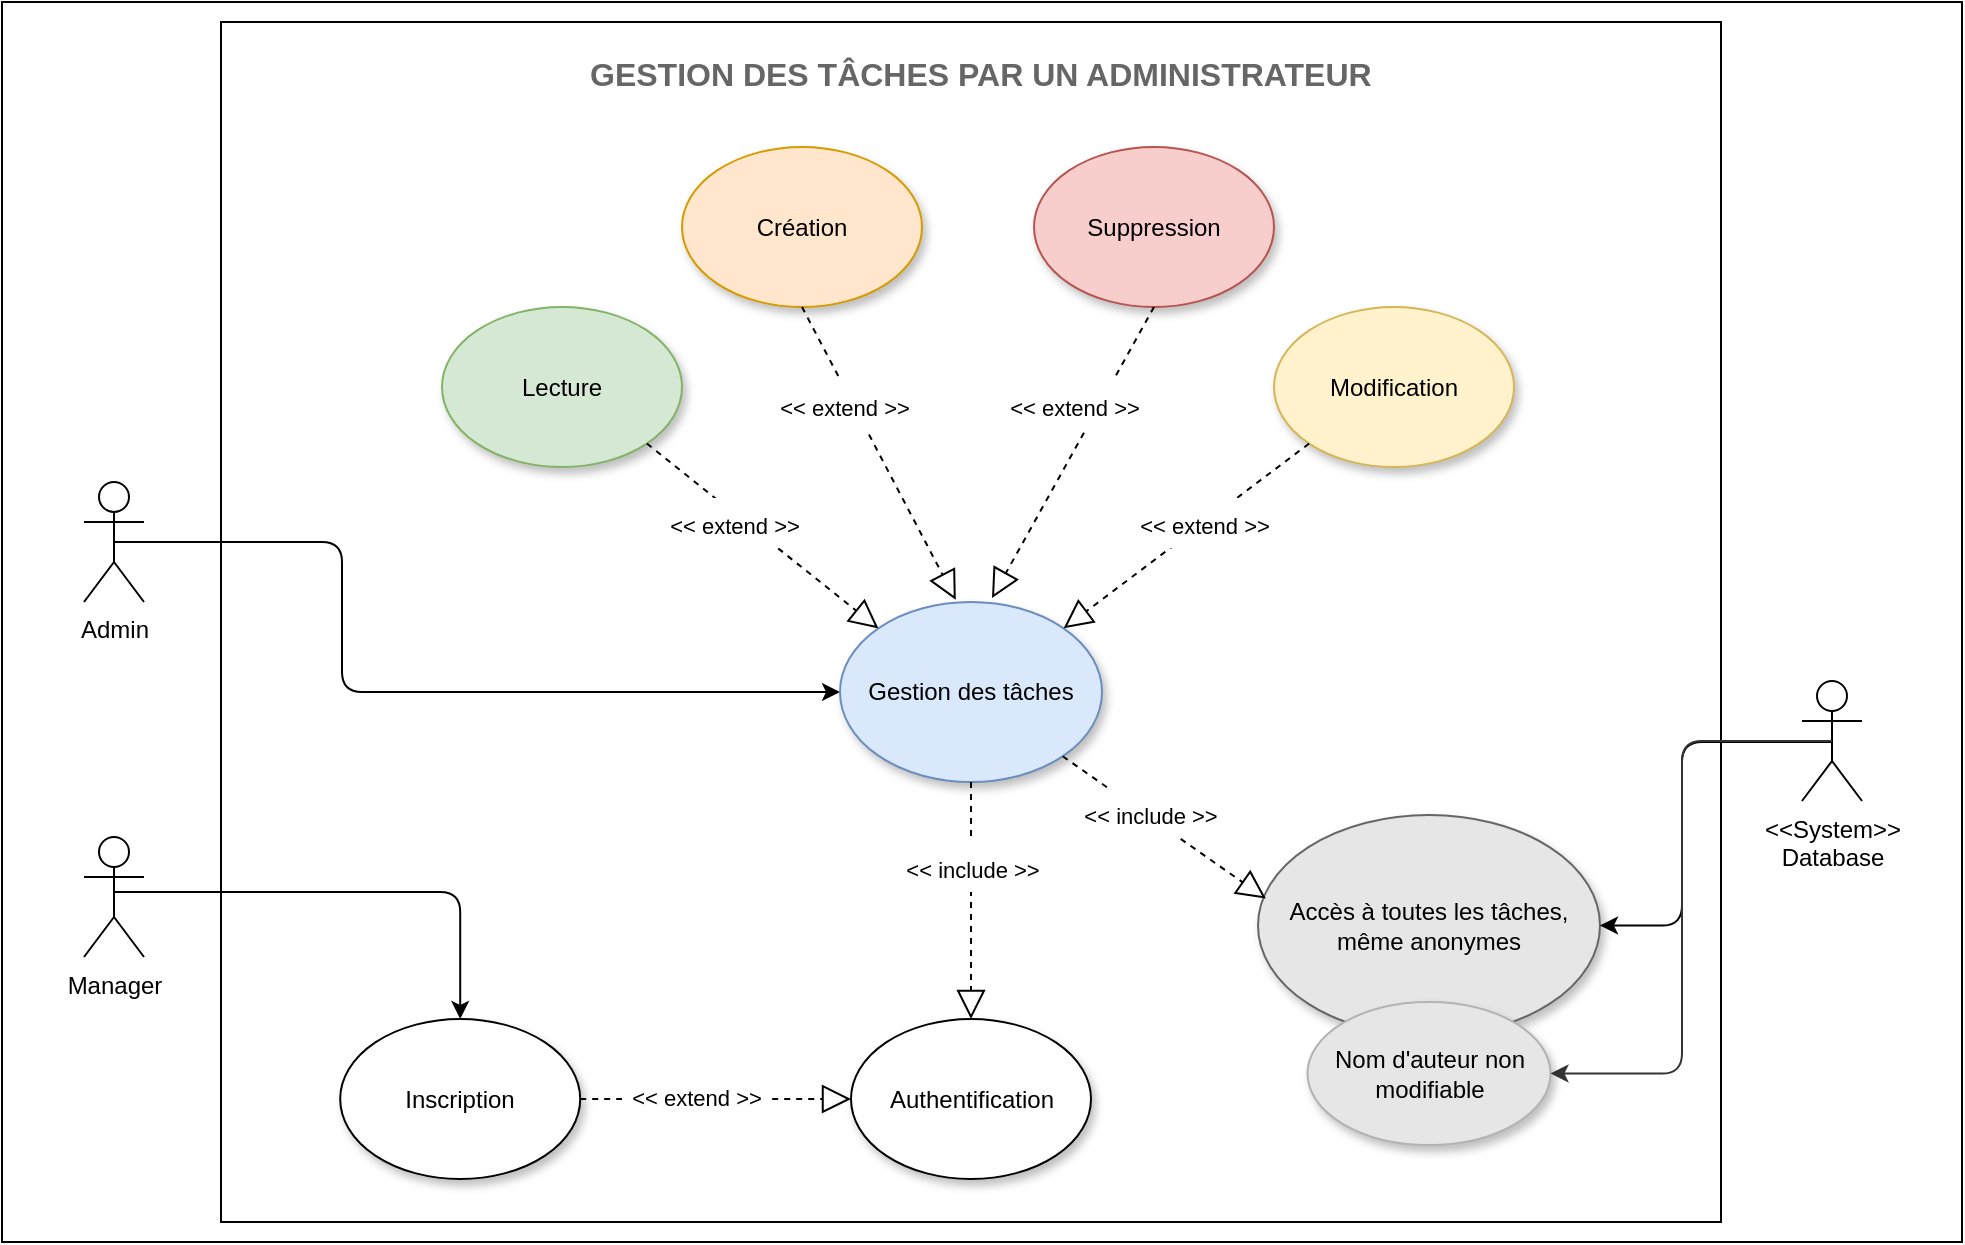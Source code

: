 <mxfile version="14.4.9" type="device" pages="3"><diagram id="VH_ox0vTG5aYY0R1LAW1" name="Page-1"><mxGraphModel dx="1088" dy="1764" grid="1" gridSize="10" guides="1" tooltips="1" connect="1" arrows="1" fold="1" page="1" pageScale="1" pageWidth="827" pageHeight="1169" math="0" shadow="0"><root><mxCell id="0"/><mxCell id="1" parent="0"/><mxCell id="WG0vmA7GrmN-rocCWLWq-1" value="" style="rounded=0;whiteSpace=wrap;html=1;fillColor=none;" parent="1" vertex="1"><mxGeometry x="230" y="-210" width="980" height="620" as="geometry"/></mxCell><mxCell id="WG0vmA7GrmN-rocCWLWq-2" value="" style="shape=folder;fontStyle=1;spacingTop=10;tabWidth=40;tabHeight=0;tabPosition=left;html=1;" parent="1" vertex="1"><mxGeometry x="339.5" y="-200" width="750" height="600" as="geometry"/></mxCell><mxCell id="WG0vmA7GrmN-rocCWLWq-3" style="edgeStyle=orthogonalEdgeStyle;rounded=1;orthogonalLoop=1;jettySize=auto;html=1;exitX=0.5;exitY=0.5;exitDx=0;exitDy=0;exitPerimeter=0;shadow=0;" parent="1" source="WG0vmA7GrmN-rocCWLWq-4" target="WG0vmA7GrmN-rocCWLWq-8" edge="1"><mxGeometry relative="1" as="geometry"><Array as="points"><mxPoint x="400" y="60"/><mxPoint x="400" y="135"/></Array></mxGeometry></mxCell><mxCell id="WG0vmA7GrmN-rocCWLWq-4" value="Admin" style="shape=umlActor;verticalLabelPosition=bottom;verticalAlign=top;html=1;" parent="1" vertex="1"><mxGeometry x="271" y="30" width="30" height="60" as="geometry"/></mxCell><mxCell id="WG0vmA7GrmN-rocCWLWq-5" value="Création" style="ellipse;whiteSpace=wrap;html=1;fillColor=#ffe6cc;strokeColor=#d79b00;shadow=1;" parent="1" vertex="1"><mxGeometry x="570" y="-137.5" width="120" height="80" as="geometry"/></mxCell><mxCell id="WG0vmA7GrmN-rocCWLWq-7" value="&lt;font color=&quot;#666666&quot;&gt;&lt;span style=&quot;font-size: 16px&quot;&gt;&lt;b&gt;GESTION DES TÂCHES PAR UN ADMINISTRATEUR&lt;/b&gt;&lt;/span&gt;&lt;/font&gt;" style="text;html=1;align=left;" parent="1" vertex="1"><mxGeometry x="522.28" y="-190" width="395.45" height="30" as="geometry"/></mxCell><mxCell id="WG0vmA7GrmN-rocCWLWq-8" value="Gestion des tâches" style="ellipse;whiteSpace=wrap;html=1;fillColor=#dae8fc;strokeColor=#6c8ebf;shadow=1;" parent="1" vertex="1"><mxGeometry x="649" y="90" width="131" height="90" as="geometry"/></mxCell><mxCell id="WG0vmA7GrmN-rocCWLWq-10" value="Suppression" style="ellipse;whiteSpace=wrap;html=1;shadow=1;fillColor=#f8cecc;strokeColor=#b85450;" parent="1" vertex="1"><mxGeometry x="746" y="-137.5" width="120" height="80" as="geometry"/></mxCell><mxCell id="WG0vmA7GrmN-rocCWLWq-13" value="" style="endArrow=block;dashed=1;endFill=0;endSize=12;html=1;exitX=0.5;exitY=1;exitDx=0;exitDy=0;" parent="1" source="WG0vmA7GrmN-rocCWLWq-10" edge="1"><mxGeometry width="160" relative="1" as="geometry"><mxPoint x="709" y="90" as="sourcePoint"/><mxPoint x="725" y="88" as="targetPoint"/><Array as="points"/></mxGeometry></mxCell><mxCell id="WG0vmA7GrmN-rocCWLWq-14" value="" style="endArrow=block;dashed=1;endFill=0;endSize=12;html=1;exitX=0.5;exitY=1;exitDx=0;exitDy=0;entryX=0.442;entryY=-0.012;entryDx=0;entryDy=0;entryPerimeter=0;" parent="1" source="WG0vmA7GrmN-rocCWLWq-5" target="WG0vmA7GrmN-rocCWLWq-8" edge="1"><mxGeometry width="160" relative="1" as="geometry"><mxPoint x="837.574" y="3.284" as="sourcePoint"/><mxPoint x="687" y="91" as="targetPoint"/><Array as="points"/></mxGeometry></mxCell><mxCell id="WG0vmA7GrmN-rocCWLWq-17" value="&lt;font style=&quot;font-size: 11px&quot;&gt;&amp;lt;&amp;lt; extend &amp;gt;&amp;gt;&lt;/font&gt;" style="text;html=1;align=center;fillColor=#ffffff;" parent="1" vertex="1"><mxGeometry x="606" y="-21" width="90" height="25" as="geometry"/></mxCell><mxCell id="WG0vmA7GrmN-rocCWLWq-18" value="Inscription" style="ellipse;whiteSpace=wrap;html=1;shadow=1;" parent="1" vertex="1"><mxGeometry x="399.1" y="298.5" width="120" height="80" as="geometry"/></mxCell><mxCell id="WG0vmA7GrmN-rocCWLWq-19" value="" style="endArrow=block;dashed=1;endFill=0;endSize=12;html=1;exitX=0.5;exitY=1;exitDx=0;exitDy=0;entryX=0.5;entryY=0;entryDx=0;entryDy=0;" parent="1" source="WG0vmA7GrmN-rocCWLWq-8" target="lj6DxXYrxHW-u3DZiMIi-6" edge="1"><mxGeometry width="160" relative="1" as="geometry"><mxPoint x="719" y="310" as="sourcePoint"/><mxPoint x="719" y="180" as="targetPoint"/></mxGeometry></mxCell><mxCell id="lj6DxXYrxHW-u3DZiMIi-1" value="Lecture" style="ellipse;whiteSpace=wrap;html=1;shadow=1;fillColor=#d5e8d4;strokeColor=#82b366;" parent="1" vertex="1"><mxGeometry x="450" y="-57.5" width="120" height="80" as="geometry"/></mxCell><mxCell id="lj6DxXYrxHW-u3DZiMIi-2" value="" style="endArrow=block;dashed=1;endFill=0;endSize=12;html=1;exitX=1;exitY=1;exitDx=0;exitDy=0;entryX=0;entryY=0;entryDx=0;entryDy=0;" parent="1" source="lj6DxXYrxHW-u3DZiMIi-1" target="WG0vmA7GrmN-rocCWLWq-8" edge="1"><mxGeometry width="160" relative="1" as="geometry"><mxPoint x="719" y="-60" as="sourcePoint"/><mxPoint x="719" y="100" as="targetPoint"/><Array as="points"/></mxGeometry></mxCell><mxCell id="lj6DxXYrxHW-u3DZiMIi-3" value="&lt;font style=&quot;font-size: 11px&quot;&gt;&amp;lt;&amp;lt; extend &amp;gt;&amp;gt;&lt;/font&gt;" style="text;html=1;align=center;fillColor=#ffffff;" parent="1" vertex="1"><mxGeometry x="551" y="38" width="90" height="25" as="geometry"/></mxCell><mxCell id="lj6DxXYrxHW-u3DZiMIi-4" value="&lt;font style=&quot;font-size: 11px&quot;&gt;&amp;lt;&amp;lt; include &amp;gt;&amp;gt;&lt;/font&gt;" style="text;html=1;align=center;fillColor=#ffffff;" parent="1" vertex="1"><mxGeometry x="670" y="210" width="90" height="25" as="geometry"/></mxCell><mxCell id="lj6DxXYrxHW-u3DZiMIi-6" value="Authentification" style="ellipse;whiteSpace=wrap;html=1;shadow=1;" parent="1" vertex="1"><mxGeometry x="654.5" y="298.5" width="120" height="80" as="geometry"/></mxCell><mxCell id="lj6DxXYrxHW-u3DZiMIi-12" value="" style="endArrow=block;dashed=1;endFill=0;endSize=12;html=1;exitX=1;exitY=0.5;exitDx=0;exitDy=0;entryX=0;entryY=0.5;entryDx=0;entryDy=0;" parent="1" source="WG0vmA7GrmN-rocCWLWq-18" target="lj6DxXYrxHW-u3DZiMIi-6" edge="1"><mxGeometry width="160" relative="1" as="geometry"><mxPoint x="960" y="173.54" as="sourcePoint"/><mxPoint x="842.426" y="321.716" as="targetPoint"/></mxGeometry></mxCell><mxCell id="lj6DxXYrxHW-u3DZiMIi-13" value="&lt;font style=&quot;font-size: 11px&quot;&gt;&amp;lt;&amp;lt; extend &amp;gt;&amp;gt;&lt;/font&gt;" style="text;html=1;align=center;fillColor=#ffffff;" parent="1" vertex="1"><mxGeometry x="540" y="324" width="74" height="25" as="geometry"/></mxCell><mxCell id="lj6DxXYrxHW-u3DZiMIi-15" value="Modification" style="ellipse;whiteSpace=wrap;html=1;fillColor=#fff2cc;strokeColor=#d6b656;shadow=1;" parent="1" vertex="1"><mxGeometry x="866" y="-57.5" width="120" height="80" as="geometry"/></mxCell><mxCell id="lj6DxXYrxHW-u3DZiMIi-16" value="" style="endArrow=block;dashed=1;endFill=0;endSize=12;html=1;exitX=0;exitY=1;exitDx=0;exitDy=0;entryX=1;entryY=0;entryDx=0;entryDy=0;startSize=6;" parent="1" source="lj6DxXYrxHW-u3DZiMIi-15" target="WG0vmA7GrmN-rocCWLWq-8" edge="1"><mxGeometry width="160" relative="1" as="geometry"><mxPoint x="640" y="-47.5" as="sourcePoint"/><mxPoint x="709" y="90" as="targetPoint"/><Array as="points"/></mxGeometry></mxCell><mxCell id="lj6DxXYrxHW-u3DZiMIi-17" value="&lt;font style=&quot;font-size: 11px&quot;&gt;&amp;lt;&amp;lt; extend &amp;gt;&amp;gt;&lt;/font&gt;" style="text;html=1;align=center;fillColor=#ffffff;" parent="1" vertex="1"><mxGeometry x="786" y="38" width="90" height="25" as="geometry"/></mxCell><mxCell id="WG0vmA7GrmN-rocCWLWq-16" value="&lt;font style=&quot;font-size: 11px&quot;&gt;&amp;lt;&amp;lt; extend &amp;gt;&amp;gt;&lt;/font&gt;" style="text;html=1;align=center;fillColor=#ffffff;" parent="1" vertex="1"><mxGeometry x="721" y="-21" width="90" height="25" as="geometry"/></mxCell><mxCell id="iGPnYd8K7_61sHBMlRPm-2" value="Accès à toutes les tâches, même anonymes" style="ellipse;whiteSpace=wrap;html=1;shadow=1;fillColor=#E6E6E6;strokeColor=#666666;" parent="1" vertex="1"><mxGeometry x="858" y="196.5" width="171" height="110.5" as="geometry"/></mxCell><mxCell id="iGPnYd8K7_61sHBMlRPm-5" value="&amp;lt;&amp;lt;System&amp;gt;&amp;gt;&lt;br&gt;Database" style="shape=umlActor;verticalLabelPosition=bottom;verticalAlign=top;html=1;" parent="1" vertex="1"><mxGeometry x="1130" y="129.5" width="30" height="60" as="geometry"/></mxCell><mxCell id="iGPnYd8K7_61sHBMlRPm-8" value="" style="endArrow=block;dashed=1;endFill=0;endSize=12;html=1;entryX=0.023;entryY=0.378;entryDx=0;entryDy=0;entryPerimeter=0;" parent="1" source="WG0vmA7GrmN-rocCWLWq-8" target="iGPnYd8K7_61sHBMlRPm-2" edge="1"><mxGeometry width="160" relative="1" as="geometry"><mxPoint x="724.5" y="190" as="sourcePoint"/><mxPoint x="724.5" y="308.5" as="targetPoint"/></mxGeometry></mxCell><mxCell id="iGPnYd8K7_61sHBMlRPm-4" value="&lt;font style=&quot;font-size: 11px&quot;&gt;&amp;lt;&amp;lt; include &amp;gt;&amp;gt;&lt;/font&gt;" style="text;html=1;align=center;fillColor=#ffffff;" parent="1" vertex="1"><mxGeometry x="772" y="183" width="64" height="25" as="geometry"/></mxCell><mxCell id="iGPnYd8K7_61sHBMlRPm-12" style="edgeStyle=orthogonalEdgeStyle;rounded=1;orthogonalLoop=1;jettySize=auto;html=1;exitX=0.5;exitY=0.5;exitDx=0;exitDy=0;exitPerimeter=0;shadow=0;entryX=1;entryY=0.5;entryDx=0;entryDy=0;" parent="1" target="iGPnYd8K7_61sHBMlRPm-2" edge="1"><mxGeometry relative="1" as="geometry"><Array as="points"><mxPoint x="1070" y="160"/><mxPoint x="1070" y="252"/></Array><mxPoint x="1145" y="160" as="sourcePoint"/><mxPoint x="1031" y="310" as="targetPoint"/></mxGeometry></mxCell><mxCell id="iGPnYd8K7_61sHBMlRPm-19" value="Manager" style="shape=umlActor;verticalLabelPosition=bottom;verticalAlign=top;html=1;" parent="1" vertex="1"><mxGeometry x="271" y="207.5" width="30" height="60" as="geometry"/></mxCell><mxCell id="iGPnYd8K7_61sHBMlRPm-20" style="edgeStyle=orthogonalEdgeStyle;rounded=1;orthogonalLoop=1;jettySize=auto;html=1;exitX=0.5;exitY=0.5;exitDx=0;exitDy=0;exitPerimeter=0;shadow=0;entryX=0.5;entryY=0;entryDx=0;entryDy=0;" parent="1" target="WG0vmA7GrmN-rocCWLWq-18" edge="1"><mxGeometry relative="1" as="geometry"><Array as="points"><mxPoint x="459" y="235"/></Array><mxPoint x="286" y="235" as="sourcePoint"/><mxPoint x="649" y="310" as="targetPoint"/></mxGeometry></mxCell><mxCell id="iGPnYd8K7_61sHBMlRPm-21" value="Nom d'auteur non modifiable" style="ellipse;whiteSpace=wrap;html=1;shadow=1;fillColor=#E6E6E6;strokeColor=#B3B3B3;" parent="1" vertex="1"><mxGeometry x="882.75" y="290" width="121.5" height="71.5" as="geometry"/></mxCell><mxCell id="iGPnYd8K7_61sHBMlRPm-22" style="edgeStyle=orthogonalEdgeStyle;rounded=1;orthogonalLoop=1;jettySize=auto;html=1;shadow=0;entryX=1;entryY=0.5;entryDx=0;entryDy=0;strokeColor=#333333;exitX=0.5;exitY=0.5;exitDx=0;exitDy=0;exitPerimeter=0;fontColor=#999999;" parent="1" source="iGPnYd8K7_61sHBMlRPm-5" target="iGPnYd8K7_61sHBMlRPm-21" edge="1"><mxGeometry relative="1" as="geometry"><Array as="points"><mxPoint x="1070" y="160"/><mxPoint x="1070" y="326"/></Array><mxPoint x="1155" y="169.5" as="sourcePoint"/><mxPoint x="1004" y="157.5" as="targetPoint"/></mxGeometry></mxCell></root></mxGraphModel></diagram><diagram name="Livraison d'une commande" id="w-QYUiCodnrglj6sB1-8"><mxGraphModel dx="3485" dy="1910" grid="1" gridSize="10" guides="1" tooltips="1" connect="1" arrows="1" fold="1" page="1" pageScale="1" pageWidth="1654" pageHeight="2336" math="0" shadow="0"><root><mxCell id="6cDjXTNqXEqVuaz6WDZV-0"/><mxCell id="6cDjXTNqXEqVuaz6WDZV-1" parent="6cDjXTNqXEqVuaz6WDZV-0"/><mxCell id="MOrpgFzgNn9ORwq8JFCb-0" value="" style="whiteSpace=wrap;html=1;" vertex="1" parent="6cDjXTNqXEqVuaz6WDZV-1"><mxGeometry x="110" y="90" width="1340" height="890" as="geometry"/></mxCell><mxCell id="Pdqt44g4JhJTXEELVmCi-0" value="" style="shape=folder;fontStyle=1;spacingTop=10;tabWidth=40;tabHeight=14;tabPosition=left;html=1;" parent="6cDjXTNqXEqVuaz6WDZV-1" vertex="1"><mxGeometry x="350" y="130" width="830" height="790" as="geometry"/></mxCell><mxCell id="6b2l9aKh-bgbINoQDBiH-1" value="&amp;lt;&amp;lt;système&amp;gt;&amp;gt;&lt;br&gt;&lt;b&gt;système de géolocalisation&lt;/b&gt;&lt;br&gt;" style="shape=umlActor;verticalLabelPosition=bottom;labelBackgroundColor=#ffffff;verticalAlign=top;html=1;fillColor=#000000;" parent="6cDjXTNqXEqVuaz6WDZV-1" vertex="1"><mxGeometry x="1300" y="500" width="30" height="56" as="geometry"/></mxCell><mxCell id="6b2l9aKh-bgbINoQDBiH-2" style="edgeStyle=none;rounded=1;jumpSize=6;orthogonalLoop=1;jettySize=auto;html=1;exitX=1;exitY=1;exitDx=0;exitDy=0;entryX=0.024;entryY=0.386;entryDx=0;entryDy=0;entryPerimeter=0;dashed=1;endArrow=block;endFill=0;endSize=20;strokeWidth=1;" parent="6cDjXTNqXEqVuaz6WDZV-1" source="6b2l9aKh-bgbINoQDBiH-4" target="6b2l9aKh-bgbINoQDBiH-5" edge="1"><mxGeometry relative="1" as="geometry"/></mxCell><mxCell id="6b2l9aKh-bgbINoQDBiH-3" value="&amp;lt; &amp;lt;include&amp;gt; &amp;gt;" style="text;html=1;resizable=0;points=[];align=center;verticalAlign=middle;labelBackgroundColor=#ffffff;" parent="6b2l9aKh-bgbINoQDBiH-2" vertex="1" connectable="0"><mxGeometry x="-0.205" y="1" relative="1" as="geometry"><mxPoint as="offset"/></mxGeometry></mxCell><mxCell id="6b2l9aKh-bgbINoQDBiH-4" value="Validation de la commande" style="ellipse;whiteSpace=wrap;html=1;" parent="6cDjXTNqXEqVuaz6WDZV-1" vertex="1"><mxGeometry x="494" y="168" width="210" height="70" as="geometry"/></mxCell><mxCell id="G4kkE9BbwctxxHwsilJT-6" style="edgeStyle=none;rounded=1;jumpSize=6;orthogonalLoop=1;jettySize=auto;html=1;exitX=0.5;exitY=1;exitDx=0;exitDy=0;entryX=0.5;entryY=0;entryDx=0;entryDy=0;dashed=1;endArrow=block;endFill=0;endSize=20;strokeWidth=1;" parent="6cDjXTNqXEqVuaz6WDZV-1" source="6b2l9aKh-bgbINoQDBiH-5" target="G4kkE9BbwctxxHwsilJT-3" edge="1"><mxGeometry relative="1" as="geometry"/></mxCell><mxCell id="G4kkE9BbwctxxHwsilJT-9" value="&amp;lt; &amp;lt;include&amp;gt; &amp;gt;" style="text;html=1;resizable=0;points=[];align=center;verticalAlign=middle;labelBackgroundColor=#ffffff;" parent="G4kkE9BbwctxxHwsilJT-6" vertex="1" connectable="0"><mxGeometry x="-0.405" y="2" relative="1" as="geometry"><mxPoint x="-2" y="14" as="offset"/></mxGeometry></mxCell><mxCell id="G4kkE9BbwctxxHwsilJT-14" style="edgeStyle=none;rounded=1;jumpSize=6;orthogonalLoop=1;jettySize=auto;html=1;exitX=1;exitY=1;exitDx=0;exitDy=0;entryX=1;entryY=0;entryDx=0;entryDy=0;dashed=1;endArrow=block;endFill=0;endSize=20;strokeWidth=1;" parent="6cDjXTNqXEqVuaz6WDZV-1" source="G4kkE9BbwctxxHwsilJT-3" target="G4kkE9BbwctxxHwsilJT-11" edge="1"><mxGeometry relative="1" as="geometry"><Array as="points"/></mxGeometry></mxCell><mxCell id="G4kkE9BbwctxxHwsilJT-15" value="&amp;lt; &amp;lt;include&amp;gt; &amp;gt;" style="text;html=1;resizable=0;points=[];align=center;verticalAlign=middle;labelBackgroundColor=#ffffff;" parent="G4kkE9BbwctxxHwsilJT-14" vertex="1" connectable="0"><mxGeometry x="-0.217" relative="1" as="geometry"><mxPoint as="offset"/></mxGeometry></mxCell><mxCell id="6b2l9aKh-bgbINoQDBiH-5" value="Calcul du temps de livraison" style="ellipse;whiteSpace=wrap;html=1;" parent="6cDjXTNqXEqVuaz6WDZV-1" vertex="1"><mxGeometry x="838" y="257" width="210" height="70" as="geometry"/></mxCell><mxCell id="6b2l9aKh-bgbINoQDBiH-6" value="" style="endArrow=none;html=1;entryX=0;entryY=0.333;entryDx=0;entryDy=0;entryPerimeter=0;exitX=0.886;exitY=0.814;exitDx=0;exitDy=0;exitPerimeter=0;" parent="6cDjXTNqXEqVuaz6WDZV-1" source="6b2l9aKh-bgbINoQDBiH-5" target="6b2l9aKh-bgbINoQDBiH-1" edge="1"><mxGeometry width="50" height="50" relative="1" as="geometry"><mxPoint x="1085" y="267" as="sourcePoint"/><mxPoint x="1204" y="188" as="targetPoint"/></mxGeometry></mxCell><mxCell id="6b2l9aKh-bgbINoQDBiH-9" value="Livraison de la commande" style="ellipse;whiteSpace=wrap;html=1;" parent="6cDjXTNqXEqVuaz6WDZV-1" vertex="1"><mxGeometry x="555" y="780" width="210" height="70" as="geometry"/></mxCell><mxCell id="6b2l9aKh-bgbINoQDBiH-10" value="&lt;div style=&quot;text-align: center&quot;&gt;&lt;span&gt;&lt;b&gt;extension point&lt;/b&gt;&lt;/span&gt;&lt;/div&gt;&lt;div style=&quot;text-align: center&quot;&gt;&lt;span&gt;EXT1 : Si validation OK&lt;/span&gt;&lt;/div&gt;" style="text;html=1;resizable=0;points=[];autosize=1;align=left;verticalAlign=top;spacingTop=-4;" parent="6cDjXTNqXEqVuaz6WDZV-1" vertex="1"><mxGeometry x="534" y="247" width="140" height="30" as="geometry"/></mxCell><mxCell id="BLP0bTrUJ7WYx-oRSA_N-0" value="&lt;div style=&quot;text-align: center&quot;&gt;&lt;b&gt;Livraison d'une commande&lt;/b&gt;&lt;/div&gt;" style="text;html=1;" parent="6cDjXTNqXEqVuaz6WDZV-1" vertex="1"><mxGeometry x="1000" y="156" width="170" height="30" as="geometry"/></mxCell><mxCell id="6AGqnf61tiGwgaYWyTPQ-6" style="edgeStyle=none;rounded=1;jumpSize=6;orthogonalLoop=1;jettySize=auto;html=1;exitX=0.5;exitY=0;exitDx=0;exitDy=0;entryX=0.457;entryY=1.2;entryDx=0;entryDy=0;entryPerimeter=0;endArrow=block;endFill=0;endSize=20;strokeWidth=1;dashed=1;" parent="6cDjXTNqXEqVuaz6WDZV-1" source="BLP0bTrUJ7WYx-oRSA_N-1" target="6b2l9aKh-bgbINoQDBiH-10" edge="1"><mxGeometry relative="1" as="geometry"/></mxCell><mxCell id="bcoSQ2qYeqrCAkolIB37-0" value="&amp;lt; &amp;lt;extend&amp;gt; &amp;gt;" style="text;html=1;resizable=0;points=[];align=center;verticalAlign=middle;labelBackgroundColor=#ffffff;" parent="6AGqnf61tiGwgaYWyTPQ-6" vertex="1" connectable="0"><mxGeometry x="-0.265" relative="1" as="geometry"><mxPoint x="28" y="2" as="offset"/></mxGeometry></mxCell><mxCell id="G4kkE9BbwctxxHwsilJT-4" style="edgeStyle=none;rounded=1;jumpSize=6;orthogonalLoop=1;jettySize=auto;html=1;exitX=1;exitY=0.5;exitDx=0;exitDy=0;entryX=0;entryY=0;entryDx=0;entryDy=0;dashed=1;endArrow=block;endFill=0;endSize=20;strokeWidth=1;" parent="6cDjXTNqXEqVuaz6WDZV-1" source="BLP0bTrUJ7WYx-oRSA_N-1" target="G4kkE9BbwctxxHwsilJT-3" edge="1"><mxGeometry relative="1" as="geometry"/></mxCell><mxCell id="G4kkE9BbwctxxHwsilJT-8" value="&amp;lt; &amp;lt;include&amp;gt; &amp;gt;" style="text;html=1;resizable=0;points=[];align=center;verticalAlign=middle;labelBackgroundColor=#ffffff;" parent="G4kkE9BbwctxxHwsilJT-4" vertex="1" connectable="0"><mxGeometry x="0.19" y="2" relative="1" as="geometry"><mxPoint x="-13.5" y="-6.5" as="offset"/></mxGeometry></mxCell><mxCell id="BLP0bTrUJ7WYx-oRSA_N-1" value="Choix du livreur le plus proche&lt;br&gt;" style="ellipse;whiteSpace=wrap;html=1;" parent="6cDjXTNqXEqVuaz6WDZV-1" vertex="1"><mxGeometry x="479" y="360" width="250" height="70" as="geometry"/></mxCell><mxCell id="BLP0bTrUJ7WYx-oRSA_N-4" style="edgeStyle=none;rounded=1;jumpSize=6;orthogonalLoop=1;jettySize=auto;html=1;exitX=0.5;exitY=0;exitDx=0;exitDy=0;entryX=0.136;entryY=1.1;entryDx=0;entryDy=0;dashed=1;endArrow=block;endFill=0;endSize=20;strokeWidth=1;entryPerimeter=0;" parent="6cDjXTNqXEqVuaz6WDZV-1" source="BLP0bTrUJ7WYx-oRSA_N-3" target="sgKaqKILv5sMn1YOSmrw-0" edge="1"><mxGeometry relative="1" as="geometry"/></mxCell><mxCell id="bcoSQ2qYeqrCAkolIB37-1" value="&amp;lt; &amp;lt;extend&amp;gt; &amp;gt;" style="text;html=1;resizable=0;points=[];align=center;verticalAlign=middle;labelBackgroundColor=#ffffff;" parent="BLP0bTrUJ7WYx-oRSA_N-4" vertex="1" connectable="0"><mxGeometry x="-0.257" relative="1" as="geometry"><mxPoint x="-32" y="-3" as="offset"/></mxGeometry></mxCell><mxCell id="G4kkE9BbwctxxHwsilJT-5" style="edgeStyle=none;rounded=1;jumpSize=6;orthogonalLoop=1;jettySize=auto;html=1;exitX=1;exitY=0.5;exitDx=0;exitDy=0;entryX=0;entryY=0.5;entryDx=0;entryDy=0;dashed=1;endArrow=block;endFill=0;endSize=20;strokeWidth=1;" parent="6cDjXTNqXEqVuaz6WDZV-1" source="BLP0bTrUJ7WYx-oRSA_N-3" target="G4kkE9BbwctxxHwsilJT-3" edge="1"><mxGeometry relative="1" as="geometry"/></mxCell><mxCell id="G4kkE9BbwctxxHwsilJT-7" value="&amp;lt; &amp;lt;include&amp;gt; &amp;gt;" style="text;html=1;resizable=0;points=[];align=center;verticalAlign=middle;labelBackgroundColor=#ffffff;" parent="G4kkE9BbwctxxHwsilJT-5" vertex="1" connectable="0"><mxGeometry x="-0.137" relative="1" as="geometry"><mxPoint as="offset"/></mxGeometry></mxCell><mxCell id="BLP0bTrUJ7WYx-oRSA_N-3" value="Choix du livreur suivant" style="ellipse;whiteSpace=wrap;html=1;" parent="6cDjXTNqXEqVuaz6WDZV-1" vertex="1"><mxGeometry x="375" y="521" width="250" height="70" as="geometry"/></mxCell><mxCell id="BLP0bTrUJ7WYx-oRSA_N-6" value="livreur&lt;br&gt;" style="shape=umlActor;verticalLabelPosition=bottom;labelBackgroundColor=#ffffff;verticalAlign=top;html=1;fillColor=#000000;" parent="6cDjXTNqXEqVuaz6WDZV-1" vertex="1"><mxGeometry x="261" y="690" width="30" height="60" as="geometry"/></mxCell><mxCell id="6AGqnf61tiGwgaYWyTPQ-0" value="Acheteur" style="shape=umlActor;verticalLabelPosition=bottom;labelBackgroundColor=#ffffff;verticalAlign=top;html=1;fillColor=#000000;" parent="6cDjXTNqXEqVuaz6WDZV-1" vertex="1"><mxGeometry x="261" y="156" width="30" height="60" as="geometry"/></mxCell><mxCell id="6AGqnf61tiGwgaYWyTPQ-4" style="edgeStyle=none;rounded=1;jumpSize=6;orthogonalLoop=1;jettySize=auto;html=1;exitX=0.5;exitY=0;exitDx=0;exitDy=0;exitPerimeter=0;endArrow=block;endFill=0;endSize=20;strokeWidth=1;" parent="6cDjXTNqXEqVuaz6WDZV-1" source="6AGqnf61tiGwgaYWyTPQ-1" edge="1"><mxGeometry relative="1" as="geometry"><mxPoint x="280" y="240" as="targetPoint"/></mxGeometry></mxCell><mxCell id="6AGqnf61tiGwgaYWyTPQ-1" value="Particulier" style="shape=umlActor;verticalLabelPosition=bottom;labelBackgroundColor=#ffffff;verticalAlign=top;html=1;fillColor=#000000;" parent="6cDjXTNqXEqVuaz6WDZV-1" vertex="1"><mxGeometry x="291" y="277" width="30" height="60" as="geometry"/></mxCell><mxCell id="6AGqnf61tiGwgaYWyTPQ-3" style="edgeStyle=none;rounded=1;jumpSize=6;orthogonalLoop=1;jettySize=auto;html=1;exitX=0.5;exitY=0;exitDx=0;exitDy=0;exitPerimeter=0;endArrow=block;endFill=0;endSize=20;strokeWidth=1;" parent="6cDjXTNqXEqVuaz6WDZV-1" source="6AGqnf61tiGwgaYWyTPQ-2" edge="1"><mxGeometry relative="1" as="geometry"><mxPoint x="250" y="240" as="targetPoint"/></mxGeometry></mxCell><mxCell id="6AGqnf61tiGwgaYWyTPQ-2" value="Entreprise" style="shape=umlActor;verticalLabelPosition=bottom;labelBackgroundColor=#ffffff;verticalAlign=top;html=1;fillColor=#000000;" parent="6cDjXTNqXEqVuaz6WDZV-1" vertex="1"><mxGeometry x="180" y="280" width="30" height="60" as="geometry"/></mxCell><mxCell id="6AGqnf61tiGwgaYWyTPQ-5" value="" style="endArrow=none;html=1;strokeWidth=1;entryX=0;entryY=0.5;entryDx=0;entryDy=0;exitX=0.75;exitY=0.1;exitDx=0;exitDy=0;exitPerimeter=0;" parent="6cDjXTNqXEqVuaz6WDZV-1" source="6AGqnf61tiGwgaYWyTPQ-0" target="6b2l9aKh-bgbINoQDBiH-4" edge="1"><mxGeometry width="50" height="50" relative="1" as="geometry"><mxPoint x="370" y="263" as="sourcePoint"/><mxPoint x="420" y="213" as="targetPoint"/></mxGeometry></mxCell><mxCell id="sgKaqKILv5sMn1YOSmrw-0" value="&lt;div style=&quot;text-align: center&quot;&gt;&lt;span&gt;&lt;b&gt;extension point&lt;/b&gt;&lt;/span&gt;&lt;/div&gt;&lt;div style=&quot;text-align: center&quot;&gt;&lt;span&gt;EXT1 : Si livreur actuel non disponible&lt;/span&gt;&lt;/div&gt;" style="text;html=1;resizable=0;points=[];autosize=1;align=left;verticalAlign=top;spacingTop=-4;" parent="6cDjXTNqXEqVuaz6WDZV-1" vertex="1"><mxGeometry x="500" y="440" width="220" height="30" as="geometry"/></mxCell><mxCell id="sgKaqKILv5sMn1YOSmrw-3" value="Entreprise ExpressFood" style="shape=umlActor;verticalLabelPosition=bottom;labelBackgroundColor=#ffffff;verticalAlign=top;html=1;fillColor=#000000;" parent="6cDjXTNqXEqVuaz6WDZV-1" vertex="1"><mxGeometry x="195" y="521" width="30" height="60" as="geometry"/></mxCell><mxCell id="sgKaqKILv5sMn1YOSmrw-5" value="" style="endArrow=none;html=1;entryX=0;entryY=0.5;entryDx=0;entryDy=0;exitX=1;exitY=0.333;exitDx=0;exitDy=0;exitPerimeter=0;" parent="6cDjXTNqXEqVuaz6WDZV-1" source="sgKaqKILv5sMn1YOSmrw-3" target="BLP0bTrUJ7WYx-oRSA_N-3" edge="1"><mxGeometry width="50" height="50" relative="1" as="geometry"><mxPoint x="890" y="825" as="sourcePoint"/><mxPoint x="1320" y="539" as="targetPoint"/><Array as="points"/></mxGeometry></mxCell><mxCell id="G4kkE9BbwctxxHwsilJT-0" value="&amp;lt;&amp;lt;système&amp;gt;&amp;gt;&lt;br&gt;&lt;b&gt;système de paiement&lt;/b&gt;&lt;br&gt;" style="shape=umlActor;verticalLabelPosition=bottom;labelBackgroundColor=#ffffff;verticalAlign=top;html=1;fillColor=#000000;" parent="6cDjXTNqXEqVuaz6WDZV-1" vertex="1"><mxGeometry x="1295" y="749" width="30" height="56" as="geometry"/></mxCell><mxCell id="G4kkE9BbwctxxHwsilJT-12" style="edgeStyle=none;rounded=1;jumpSize=6;orthogonalLoop=1;jettySize=auto;html=1;exitX=0;exitY=1;exitDx=0;exitDy=0;entryX=0.5;entryY=0;entryDx=0;entryDy=0;dashed=1;endArrow=block;endFill=0;endSize=20;strokeWidth=1;" parent="6cDjXTNqXEqVuaz6WDZV-1" source="G4kkE9BbwctxxHwsilJT-3" target="G4kkE9BbwctxxHwsilJT-10" edge="1"><mxGeometry relative="1" as="geometry"/></mxCell><mxCell id="G4kkE9BbwctxxHwsilJT-13" value="&amp;lt; &amp;lt;include&amp;gt; &amp;gt;" style="text;html=1;resizable=0;points=[];align=center;verticalAlign=middle;labelBackgroundColor=#ffffff;" parent="G4kkE9BbwctxxHwsilJT-12" vertex="1" connectable="0"><mxGeometry x="0.162" relative="1" as="geometry"><mxPoint as="offset"/></mxGeometry></mxCell><mxCell id="G4kkE9BbwctxxHwsilJT-3" value="Livraison acceptée" style="ellipse;whiteSpace=wrap;html=1;" parent="6cDjXTNqXEqVuaz6WDZV-1" vertex="1"><mxGeometry x="838" y="458" width="210" height="70" as="geometry"/></mxCell><mxCell id="G4kkE9BbwctxxHwsilJT-16" style="edgeStyle=none;rounded=1;jumpSize=6;orthogonalLoop=1;jettySize=auto;html=1;exitX=1;exitY=0.5;exitDx=0;exitDy=0;entryX=0;entryY=1;entryDx=0;entryDy=0;dashed=1;endArrow=block;endFill=0;endSize=20;strokeWidth=1;" parent="6cDjXTNqXEqVuaz6WDZV-1" source="G4kkE9BbwctxxHwsilJT-10" target="G4kkE9BbwctxxHwsilJT-11" edge="1"><mxGeometry relative="1" as="geometry"/></mxCell><mxCell id="G4kkE9BbwctxxHwsilJT-17" value="&amp;lt; &amp;lt;include&amp;gt; &amp;gt;" style="text;html=1;resizable=0;points=[];align=center;verticalAlign=middle;labelBackgroundColor=#ffffff;" parent="G4kkE9BbwctxxHwsilJT-16" vertex="1" connectable="0"><mxGeometry x="-0.359" y="1" relative="1" as="geometry"><mxPoint x="7.5" y="14" as="offset"/></mxGeometry></mxCell><mxCell id="G4kkE9BbwctxxHwsilJT-22" style="edgeStyle=none;rounded=1;jumpSize=6;orthogonalLoop=1;jettySize=auto;html=1;exitX=0.5;exitY=1;exitDx=0;exitDy=0;entryX=0.5;entryY=0;entryDx=0;entryDy=0;dashed=1;endArrow=block;endFill=0;endSize=20;strokeWidth=1;" parent="6cDjXTNqXEqVuaz6WDZV-1" source="G4kkE9BbwctxxHwsilJT-10" target="6b2l9aKh-bgbINoQDBiH-9" edge="1"><mxGeometry relative="1" as="geometry"/></mxCell><mxCell id="G4kkE9BbwctxxHwsilJT-23" value="&amp;lt; &amp;lt;include&amp;gt; &amp;gt;" style="text;html=1;resizable=0;points=[];align=center;verticalAlign=middle;labelBackgroundColor=#ffffff;" parent="G4kkE9BbwctxxHwsilJT-22" vertex="1" connectable="0"><mxGeometry x="-0.326" y="1" relative="1" as="geometry"><mxPoint x="-26" as="offset"/></mxGeometry></mxCell><mxCell id="G4kkE9BbwctxxHwsilJT-10" value="Notification client &quot;Commande prise en charge&quot;" style="ellipse;whiteSpace=wrap;html=1;" parent="6cDjXTNqXEqVuaz6WDZV-1" vertex="1"><mxGeometry x="490" y="640" width="310" height="80" as="geometry"/></mxCell><mxCell id="G4kkE9BbwctxxHwsilJT-11" value="Redirection page temps de livraison" style="ellipse;whiteSpace=wrap;html=1;" parent="6cDjXTNqXEqVuaz6WDZV-1" vertex="1"><mxGeometry x="860" y="619.5" width="260" height="59" as="geometry"/></mxCell><mxCell id="G4kkE9BbwctxxHwsilJT-20" style="edgeStyle=none;rounded=1;jumpSize=6;orthogonalLoop=1;jettySize=auto;html=1;exitX=0;exitY=0.5;exitDx=0;exitDy=0;entryX=1;entryY=0.5;entryDx=0;entryDy=0;dashed=1;endArrow=block;endFill=0;endSize=20;strokeWidth=1;" parent="6cDjXTNqXEqVuaz6WDZV-1" source="G4kkE9BbwctxxHwsilJT-18" target="6b2l9aKh-bgbINoQDBiH-9" edge="1"><mxGeometry relative="1" as="geometry"/></mxCell><mxCell id="G4kkE9BbwctxxHwsilJT-21" value="&amp;lt; &amp;lt;extend&amp;gt; &amp;gt;" style="text;html=1;resizable=0;points=[];align=center;verticalAlign=middle;labelBackgroundColor=#ffffff;" parent="G4kkE9BbwctxxHwsilJT-20" vertex="1" connectable="0"><mxGeometry x="-0.35" relative="1" as="geometry"><mxPoint x="-8" y="-8" as="offset"/></mxGeometry></mxCell><mxCell id="G4kkE9BbwctxxHwsilJT-18" value="Récupération paiement" style="ellipse;whiteSpace=wrap;html=1;" parent="6cDjXTNqXEqVuaz6WDZV-1" vertex="1"><mxGeometry x="885" y="777" width="210" height="70" as="geometry"/></mxCell><mxCell id="G4kkE9BbwctxxHwsilJT-19" value="&lt;div style=&quot;text-align: center&quot;&gt;&lt;span&gt;&lt;b&gt;extension point&lt;/b&gt;&lt;/span&gt;&lt;/div&gt;&lt;div style=&quot;text-align: center&quot;&gt;&lt;span&gt;EXT1 : Si paiement sur place (chèque, espèce)&lt;/span&gt;&lt;/div&gt;" style="text;html=1;resizable=0;points=[];autosize=1;align=left;verticalAlign=top;spacingTop=-4;" parent="6cDjXTNqXEqVuaz6WDZV-1" vertex="1"><mxGeometry x="530" y="865" width="270" height="30" as="geometry"/></mxCell><mxCell id="G4kkE9BbwctxxHwsilJT-24" value="" style="endArrow=none;html=1;entryX=0.067;entryY=0.757;entryDx=0;entryDy=0;exitX=1;exitY=0.333;exitDx=0;exitDy=0;exitPerimeter=0;entryPerimeter=0;" parent="6cDjXTNqXEqVuaz6WDZV-1" source="BLP0bTrUJ7WYx-oRSA_N-6" target="G4kkE9BbwctxxHwsilJT-3" edge="1"><mxGeometry width="50" height="50" relative="1" as="geometry"><mxPoint x="276" y="700" as="sourcePoint"/><mxPoint x="426" y="715" as="targetPoint"/><Array as="points"/></mxGeometry></mxCell><mxCell id="GlQzbCFi37gt2-67gvie-0" value="" style="endArrow=none;html=1;entryX=0;entryY=0.333;entryDx=0;entryDy=0;entryPerimeter=0;exitX=1;exitY=0.5;exitDx=0;exitDy=0;" parent="6cDjXTNqXEqVuaz6WDZV-1" source="G4kkE9BbwctxxHwsilJT-18" target="G4kkE9BbwctxxHwsilJT-0" edge="1"><mxGeometry width="50" height="50" relative="1" as="geometry"><mxPoint x="1034" y="500" as="sourcePoint"/><mxPoint x="1310" y="705" as="targetPoint"/></mxGeometry></mxCell></root></mxGraphModel></diagram><diagram name="Ajout d'un plat du jour" id="Pjryhe-Rg2_dDlAWVT8j"><mxGraphModel dx="2323" dy="1273" grid="1" gridSize="10" guides="1" tooltips="1" connect="1" arrows="1" fold="1" page="1" pageScale="1" pageWidth="1654" pageHeight="2336" math="0" shadow="0"><root><mxCell id="OBRYc4jluoY8yjoJlfUl-0"/><mxCell id="OBRYc4jluoY8yjoJlfUl-1" parent="OBRYc4jluoY8yjoJlfUl-0"/><mxCell id="fIu9-ngxkENwtGSgZ3IS-0" value="" style="whiteSpace=wrap;html=1;" vertex="1" parent="OBRYc4jluoY8yjoJlfUl-1"><mxGeometry x="90" y="65" width="1110" height="755" as="geometry"/></mxCell><mxCell id="n2VfmviNvjXJ3C9nIvnt-0" value="" style="shape=folder;fontStyle=1;spacingTop=10;tabWidth=40;tabHeight=14;tabPosition=left;html=1;" parent="OBRYc4jluoY8yjoJlfUl-1" vertex="1"><mxGeometry x="320" y="90" width="830" height="680" as="geometry"/></mxCell><mxCell id="-eHsNyeum8KJDXx0hkt0-2" value="Consulter la carte" style="ellipse;whiteSpace=wrap;html=1;" parent="OBRYc4jluoY8yjoJlfUl-1" vertex="1"><mxGeometry x="580" y="141" width="250" height="50" as="geometry"/></mxCell><mxCell id="-eHsNyeum8KJDXx0hkt0-11" value="&lt;b&gt;Ajout d'un plat du jour&lt;/b&gt;&lt;br&gt;" style="text;html=1;resizable=0;points=[];autosize=1;align=left;verticalAlign=top;spacingTop=-4;" parent="OBRYc4jluoY8yjoJlfUl-1" vertex="1"><mxGeometry x="1000" y="121" width="140" height="20" as="geometry"/></mxCell><mxCell id="9Tkb1nV93ElJCu36WKn_-3" value="Acheteur" style="shape=umlActor;verticalLabelPosition=bottom;labelBackgroundColor=#ffffff;verticalAlign=top;html=1;fillColor=#000000;" parent="OBRYc4jluoY8yjoJlfUl-1" vertex="1"><mxGeometry x="187" y="148" width="30" height="60" as="geometry"/></mxCell><mxCell id="btzbmxIyDeASeJlJxZDf-1" style="edgeStyle=none;rounded=1;jumpSize=6;orthogonalLoop=1;jettySize=auto;html=1;exitX=0.5;exitY=0;exitDx=0;exitDy=0;exitPerimeter=0;endArrow=block;endFill=0;endSize=20;strokeWidth=1;" parent="OBRYc4jluoY8yjoJlfUl-1" source="9Tkb1nV93ElJCu36WKn_-4" edge="1"><mxGeometry relative="1" as="geometry"><mxPoint x="220" y="238" as="targetPoint"/></mxGeometry></mxCell><mxCell id="9Tkb1nV93ElJCu36WKn_-4" value="Particulier" style="shape=umlActor;verticalLabelPosition=bottom;labelBackgroundColor=#ffffff;verticalAlign=top;html=1;fillColor=#000000;" parent="OBRYc4jluoY8yjoJlfUl-1" vertex="1"><mxGeometry x="220" y="288" width="30" height="60" as="geometry"/></mxCell><mxCell id="btzbmxIyDeASeJlJxZDf-0" style="edgeStyle=none;rounded=1;jumpSize=6;orthogonalLoop=1;jettySize=auto;html=1;exitX=0.5;exitY=0;exitDx=0;exitDy=0;exitPerimeter=0;endArrow=block;endFill=0;endSize=20;strokeWidth=1;" parent="OBRYc4jluoY8yjoJlfUl-1" source="9Tkb1nV93ElJCu36WKn_-5" edge="1"><mxGeometry relative="1" as="geometry"><mxPoint x="170" y="228" as="targetPoint"/></mxGeometry></mxCell><mxCell id="9Tkb1nV93ElJCu36WKn_-5" value="Entreprise" style="shape=umlActor;verticalLabelPosition=bottom;labelBackgroundColor=#ffffff;verticalAlign=top;html=1;fillColor=#000000;" parent="OBRYc4jluoY8yjoJlfUl-1" vertex="1"><mxGeometry x="120" y="288" width="30" height="60" as="geometry"/></mxCell><mxCell id="btzbmxIyDeASeJlJxZDf-3" value="" style="endArrow=none;html=1;strokeWidth=1;entryX=0;entryY=0.5;entryDx=0;entryDy=0;exitX=1;exitY=0.333;exitDx=0;exitDy=0;exitPerimeter=0;" parent="OBRYc4jluoY8yjoJlfUl-1" source="9Tkb1nV93ElJCu36WKn_-3" target="-eHsNyeum8KJDXx0hkt0-2" edge="1"><mxGeometry width="50" height="50" relative="1" as="geometry"><mxPoint x="110" y="950" as="sourcePoint"/><mxPoint x="160" y="900" as="targetPoint"/></mxGeometry></mxCell><mxCell id="btzbmxIyDeASeJlJxZDf-4" value="Entreprise ExpressFood" style="shape=umlActor;verticalLabelPosition=bottom;labelBackgroundColor=#ffffff;verticalAlign=top;html=1;fillColor=#000000;" parent="OBRYc4jluoY8yjoJlfUl-1" vertex="1"><mxGeometry x="167" y="450" width="30" height="60" as="geometry"/></mxCell><mxCell id="btzbmxIyDeASeJlJxZDf-14" style="edgeStyle=none;rounded=1;jumpSize=6;orthogonalLoop=1;jettySize=auto;html=1;exitX=0;exitY=1;exitDx=0;exitDy=0;entryX=1;entryY=0;entryDx=0;entryDy=0;endArrow=block;endFill=0;endSize=9;strokeWidth=1;" parent="OBRYc4jluoY8yjoJlfUl-1" source="btzbmxIyDeASeJlJxZDf-5" target="btzbmxIyDeASeJlJxZDf-10" edge="1"><mxGeometry relative="1" as="geometry"/></mxCell><mxCell id="btzbmxIyDeASeJlJxZDf-15" style="edgeStyle=none;rounded=1;jumpSize=6;orthogonalLoop=1;jettySize=auto;html=1;exitX=0.5;exitY=1;exitDx=0;exitDy=0;entryX=0.666;entryY=0.02;entryDx=0;entryDy=0;entryPerimeter=0;endArrow=block;endFill=0;endSize=9;strokeWidth=1;" parent="OBRYc4jluoY8yjoJlfUl-1" source="btzbmxIyDeASeJlJxZDf-5" target="btzbmxIyDeASeJlJxZDf-11" edge="1"><mxGeometry relative="1" as="geometry"/></mxCell><mxCell id="btzbmxIyDeASeJlJxZDf-16" style="edgeStyle=none;rounded=1;jumpSize=6;orthogonalLoop=1;jettySize=auto;html=1;exitX=1;exitY=1;exitDx=0;exitDy=0;entryX=1;entryY=0.5;entryDx=0;entryDy=0;endArrow=block;endFill=0;endSize=9;strokeWidth=1;" parent="OBRYc4jluoY8yjoJlfUl-1" source="btzbmxIyDeASeJlJxZDf-5" target="btzbmxIyDeASeJlJxZDf-12" edge="1"><mxGeometry relative="1" as="geometry"><Array as="points"/></mxGeometry></mxCell><mxCell id="btzbmxIyDeASeJlJxZDf-17" style="edgeStyle=none;rounded=1;jumpSize=6;orthogonalLoop=1;jettySize=auto;html=1;exitX=1;exitY=0.5;exitDx=0;exitDy=0;entryX=1;entryY=0.5;entryDx=0;entryDy=0;endArrow=block;endFill=0;endSize=9;strokeWidth=1;" parent="OBRYc4jluoY8yjoJlfUl-1" source="btzbmxIyDeASeJlJxZDf-5" target="btzbmxIyDeASeJlJxZDf-13" edge="1"><mxGeometry relative="1" as="geometry"><Array as="points"><mxPoint x="660" y="460"/></Array></mxGeometry></mxCell><mxCell id="PYuCqc0yl3SopAAgHcYh-2" style="edgeStyle=none;rounded=1;jumpSize=6;orthogonalLoop=1;jettySize=auto;html=1;exitX=1;exitY=0.5;exitDx=0;exitDy=0;entryX=0.5;entryY=0;entryDx=0;entryDy=0;startArrow=none;startFill=0;startSize=6;endArrow=block;endFill=0;endSize=20;strokeWidth=1;dashed=1;" parent="OBRYc4jluoY8yjoJlfUl-1" source="btzbmxIyDeASeJlJxZDf-5" target="PYuCqc0yl3SopAAgHcYh-0" edge="1"><mxGeometry relative="1" as="geometry"/></mxCell><mxCell id="PYuCqc0yl3SopAAgHcYh-3" value="&amp;lt; &amp;lt;include&amp;gt; &amp;gt;" style="text;html=1;resizable=0;points=[];align=center;verticalAlign=middle;labelBackgroundColor=#ffffff;" parent="PYuCqc0yl3SopAAgHcYh-2" vertex="1" connectable="0"><mxGeometry x="-0.385" y="4" relative="1" as="geometry"><mxPoint x="34.5" y="9" as="offset"/></mxGeometry></mxCell><mxCell id="btzbmxIyDeASeJlJxZDf-5" value="Modifier la carte" style="ellipse;whiteSpace=wrap;html=1;" parent="OBRYc4jluoY8yjoJlfUl-1" vertex="1"><mxGeometry x="580" y="230" width="250" height="50" as="geometry"/></mxCell><mxCell id="btzbmxIyDeASeJlJxZDf-7" value="" style="endArrow=none;html=1;strokeWidth=1;entryX=0;entryY=0.5;entryDx=0;entryDy=0;exitX=1;exitY=0.333;exitDx=0;exitDy=0;exitPerimeter=0;" parent="OBRYc4jluoY8yjoJlfUl-1" source="btzbmxIyDeASeJlJxZDf-4" target="btzbmxIyDeASeJlJxZDf-5" edge="1"><mxGeometry width="50" height="50" relative="1" as="geometry"><mxPoint x="110" y="950" as="sourcePoint"/><mxPoint x="160" y="900" as="targetPoint"/><Array as="points"><mxPoint x="360" y="280"/></Array></mxGeometry></mxCell><mxCell id="btzbmxIyDeASeJlJxZDf-10" value="Plat 1" style="ellipse;whiteSpace=wrap;html=1;" parent="OBRYc4jluoY8yjoJlfUl-1" vertex="1"><mxGeometry x="387.5" y="318" width="145" height="50" as="geometry"/></mxCell><mxCell id="btzbmxIyDeASeJlJxZDf-11" value="Plat 2" style="ellipse;whiteSpace=wrap;html=1;" parent="OBRYc4jluoY8yjoJlfUl-1" vertex="1"><mxGeometry x="387.5" y="390" width="145" height="50" as="geometry"/></mxCell><mxCell id="btzbmxIyDeASeJlJxZDf-12" value="Dessert 1" style="ellipse;whiteSpace=wrap;html=1;" parent="OBRYc4jluoY8yjoJlfUl-1" vertex="1"><mxGeometry x="387.5" y="462" width="145" height="50" as="geometry"/></mxCell><mxCell id="btzbmxIyDeASeJlJxZDf-13" value="Dessert 2" style="ellipse;whiteSpace=wrap;html=1;" parent="OBRYc4jluoY8yjoJlfUl-1" vertex="1"><mxGeometry x="387.5" y="534" width="145" height="50" as="geometry"/></mxCell><mxCell id="PYuCqc0yl3SopAAgHcYh-0" value="S'authentifier" style="ellipse;whiteSpace=wrap;html=1;" parent="OBRYc4jluoY8yjoJlfUl-1" vertex="1"><mxGeometry x="870" y="343" width="200" height="50" as="geometry"/></mxCell><mxCell id="PYuCqc0yl3SopAAgHcYh-18" style="edgeStyle=none;rounded=1;jumpSize=6;orthogonalLoop=1;jettySize=auto;html=1;exitX=0.5;exitY=0;exitDx=0;exitDy=0;entryX=0.5;entryY=1;entryDx=0;entryDy=0;startArrow=none;startFill=0;startSize=6;endArrow=block;endFill=0;endSize=20;strokeWidth=1;dashed=1;" parent="OBRYc4jluoY8yjoJlfUl-1" source="PYuCqc0yl3SopAAgHcYh-4" target="PYuCqc0yl3SopAAgHcYh-0" edge="1"><mxGeometry relative="1" as="geometry"/></mxCell><mxCell id="PYuCqc0yl3SopAAgHcYh-19" value="&amp;lt; &amp;lt;include&amp;gt; &amp;gt;" style="text;html=1;resizable=0;points=[];align=center;verticalAlign=middle;labelBackgroundColor=#ffffff;" parent="PYuCqc0yl3SopAAgHcYh-18" vertex="1" connectable="0"><mxGeometry x="-0.26" y="-1" relative="1" as="geometry"><mxPoint as="offset"/></mxGeometry></mxCell><mxCell id="PYuCqc0yl3SopAAgHcYh-4" value="Ajout des plats du jour (en ligne)" style="ellipse;whiteSpace=wrap;html=1;" parent="OBRYc4jluoY8yjoJlfUl-1" vertex="1"><mxGeometry x="870" y="490" width="230" height="47" as="geometry"/></mxCell><mxCell id="PYuCqc0yl3SopAAgHcYh-8" value="Livreur" style="shape=umlActor;verticalLabelPosition=bottom;labelBackgroundColor=#ffffff;verticalAlign=top;html=1;fillColor=#000000;" parent="OBRYc4jluoY8yjoJlfUl-1" vertex="1"><mxGeometry x="177" y="660" width="30" height="60" as="geometry"/></mxCell><mxCell id="PYuCqc0yl3SopAAgHcYh-11" value="" style="endArrow=none;html=1;strokeWidth=1;exitX=1;exitY=0.333;exitDx=0;exitDy=0;exitPerimeter=0;entryX=0;entryY=0.5;entryDx=0;entryDy=0;" parent="OBRYc4jluoY8yjoJlfUl-1" source="PYuCqc0yl3SopAAgHcYh-8" target="PYuCqc0yl3SopAAgHcYh-16" edge="1"><mxGeometry width="50" height="50" relative="1" as="geometry"><mxPoint x="240" y="760" as="sourcePoint"/><mxPoint x="290" y="710" as="targetPoint"/></mxGeometry></mxCell><mxCell id="PYuCqc0yl3SopAAgHcYh-14" style="edgeStyle=none;rounded=1;jumpSize=6;orthogonalLoop=1;jettySize=auto;html=1;exitX=0.5;exitY=0;exitDx=0;exitDy=0;entryX=0;entryY=0.5;entryDx=0;entryDy=0;startArrow=none;startFill=0;startSize=6;endArrow=block;endFill=0;endSize=20;strokeWidth=1;dashed=1;" parent="OBRYc4jluoY8yjoJlfUl-1" source="PYuCqc0yl3SopAAgHcYh-12" target="PYuCqc0yl3SopAAgHcYh-0" edge="1"><mxGeometry relative="1" as="geometry"><Array as="points"><mxPoint x="730" y="490"/></Array></mxGeometry></mxCell><mxCell id="PYuCqc0yl3SopAAgHcYh-15" value="&amp;lt; &amp;lt;include&amp;gt; &amp;gt;" style="text;html=1;resizable=0;points=[];align=center;verticalAlign=middle;labelBackgroundColor=#ffffff;" parent="PYuCqc0yl3SopAAgHcYh-14" vertex="1" connectable="0"><mxGeometry x="-0.11" relative="1" as="geometry"><mxPoint as="offset"/></mxGeometry></mxCell><mxCell id="PYuCqc0yl3SopAAgHcYh-12" value="Consulter nouvelle carte" style="ellipse;whiteSpace=wrap;html=1;" parent="OBRYc4jluoY8yjoJlfUl-1" vertex="1"><mxGeometry x="820" y="690" width="230" height="50" as="geometry"/></mxCell><mxCell id="PYuCqc0yl3SopAAgHcYh-17" style="edgeStyle=none;rounded=1;jumpSize=6;orthogonalLoop=1;jettySize=auto;html=1;exitX=1;exitY=0.5;exitDx=0;exitDy=0;entryX=0;entryY=0.5;entryDx=0;entryDy=0;startArrow=none;startFill=0;startSize=6;endArrow=block;endFill=0;endSize=10;strokeWidth=1;" parent="OBRYc4jluoY8yjoJlfUl-1" source="PYuCqc0yl3SopAAgHcYh-16" target="PYuCqc0yl3SopAAgHcYh-12" edge="1"><mxGeometry relative="1" as="geometry"/></mxCell><mxCell id="PYuCqc0yl3SopAAgHcYh-16" value="Notification ajout plats" style="ellipse;whiteSpace=wrap;html=1;" parent="OBRYc4jluoY8yjoJlfUl-1" vertex="1"><mxGeometry x="465" y="640" width="230" height="50" as="geometry"/></mxCell></root></mxGraphModel></diagram></mxfile>